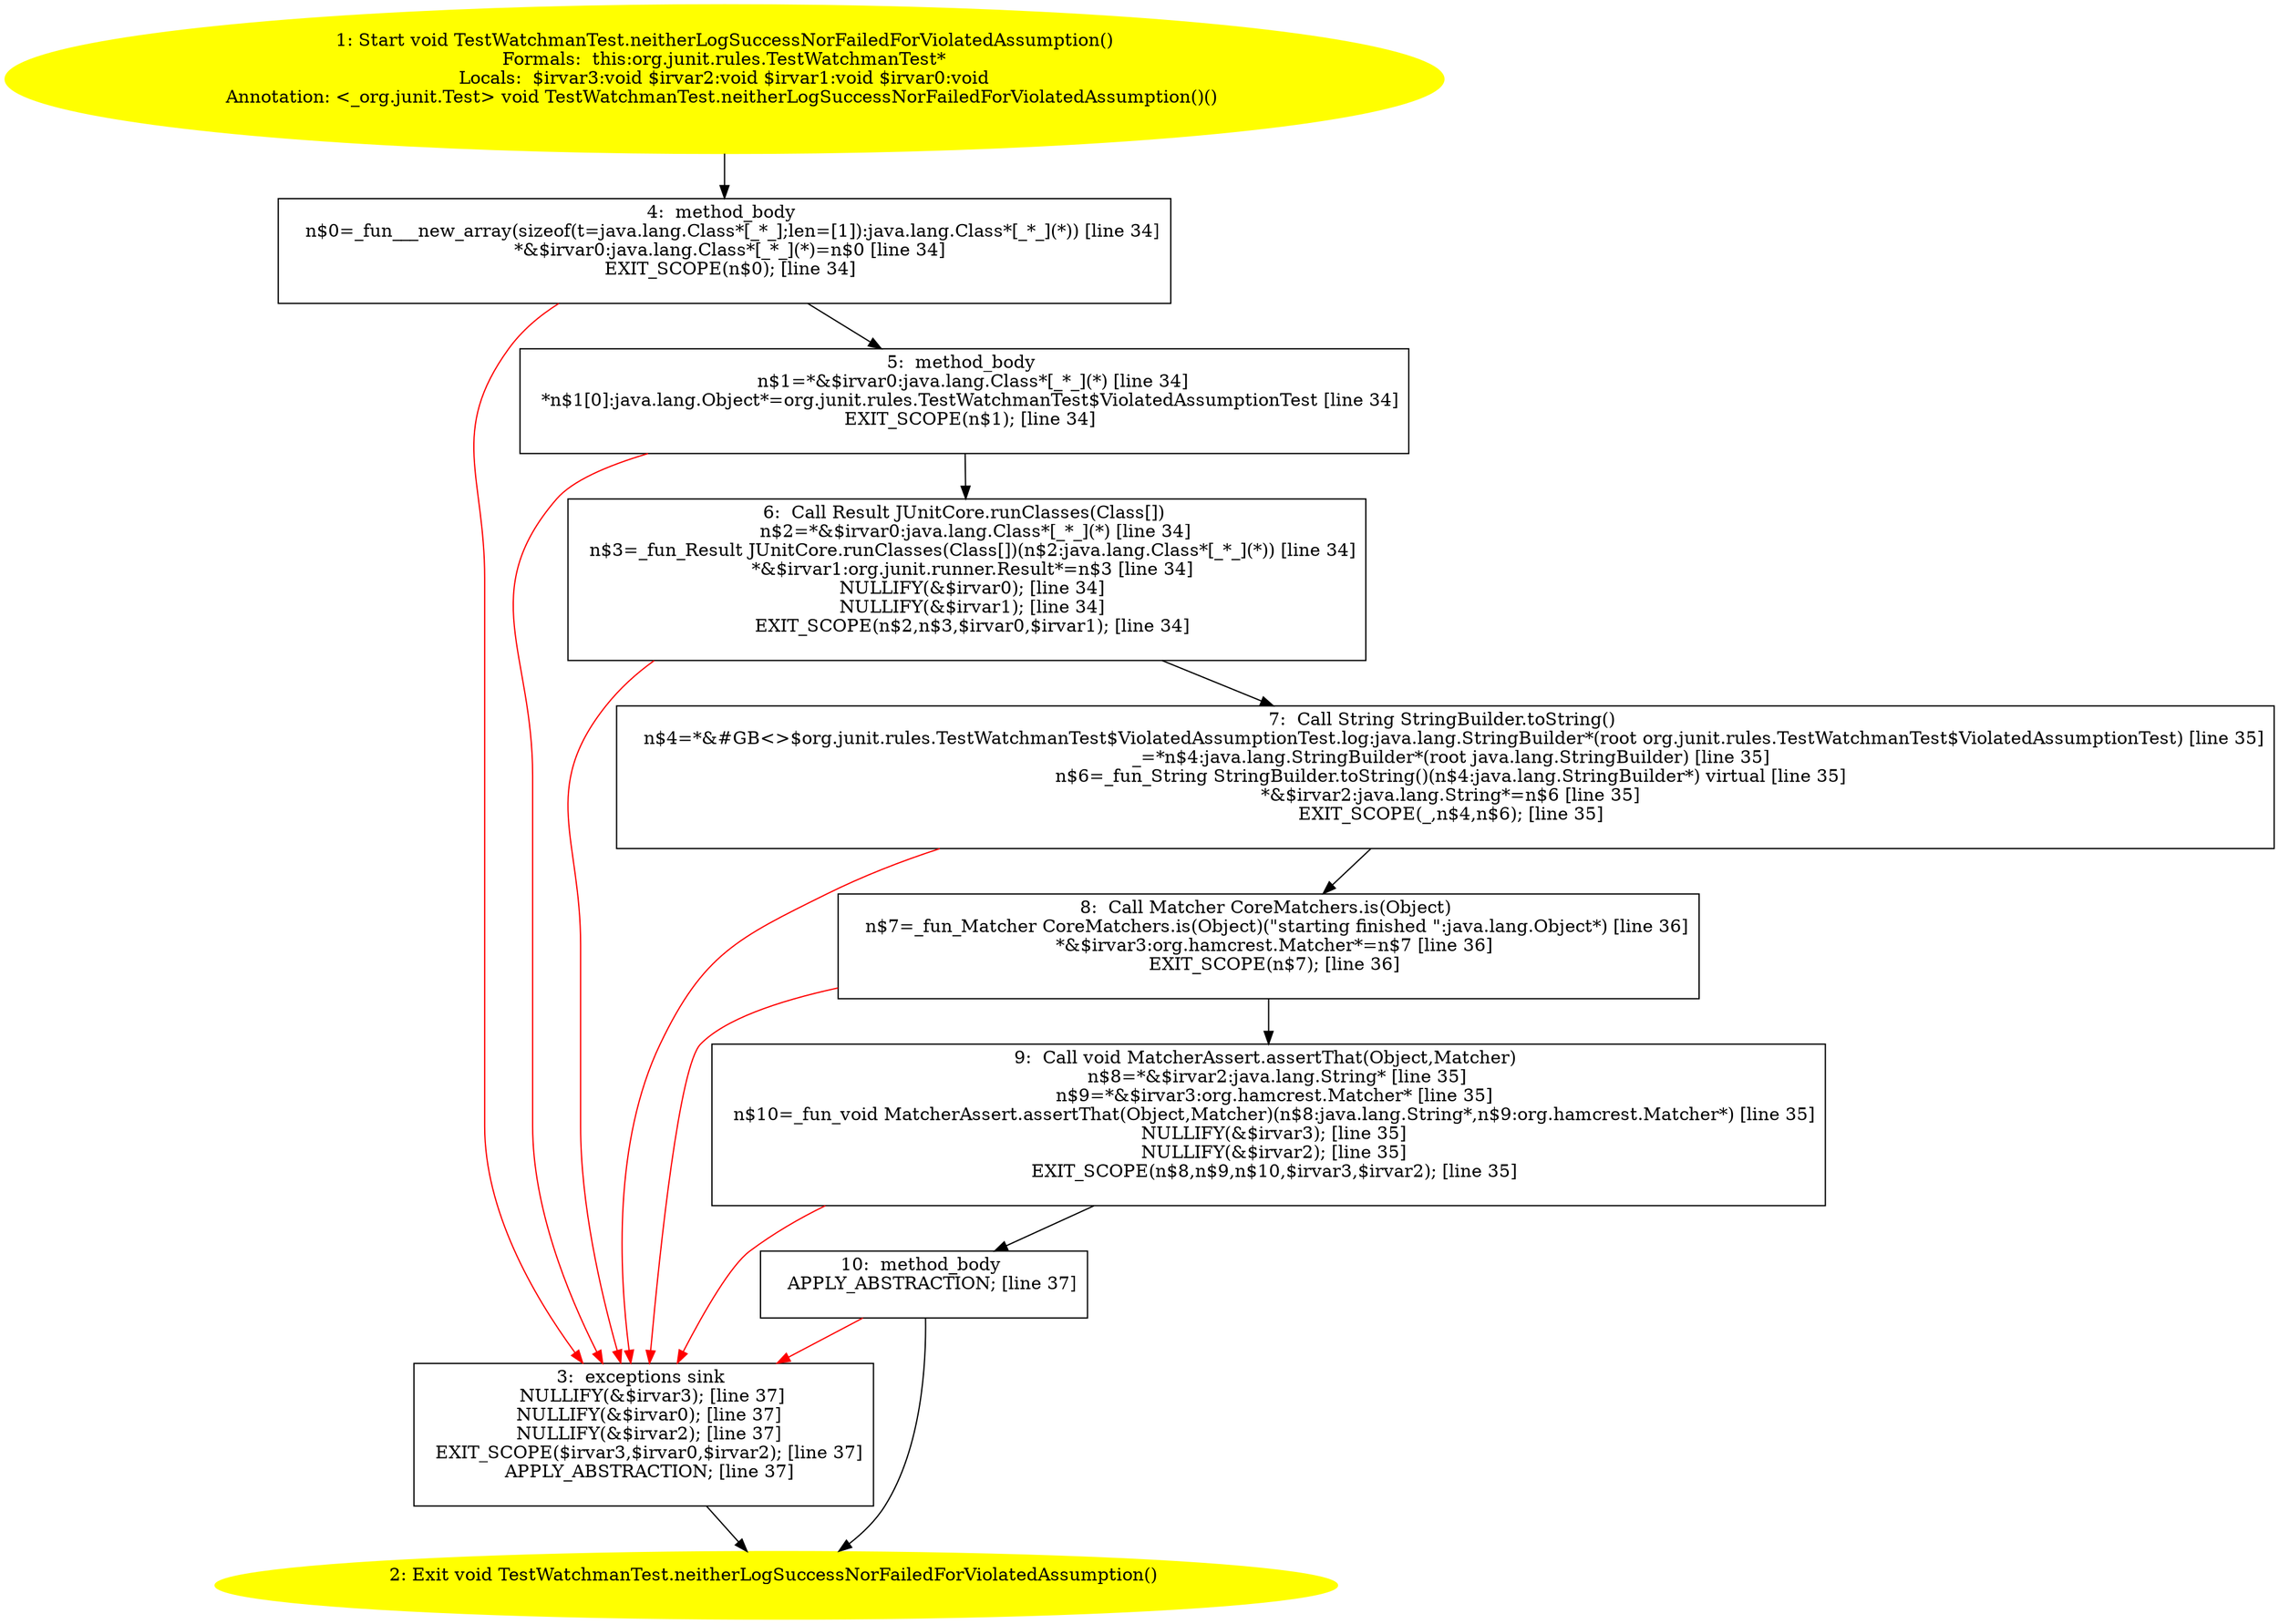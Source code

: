 /* @generated */
digraph cfg {
"org.junit.rules.TestWatchmanTest.neitherLogSuccessNorFailedForViolatedAssumption():void.10692ab04e9a6e268c595c003ea361b5_1" [label="1: Start void TestWatchmanTest.neitherLogSuccessNorFailedForViolatedAssumption()\nFormals:  this:org.junit.rules.TestWatchmanTest*\nLocals:  $irvar3:void $irvar2:void $irvar1:void $irvar0:void\nAnnotation: <_org.junit.Test> void TestWatchmanTest.neitherLogSuccessNorFailedForViolatedAssumption()() \n  " color=yellow style=filled]
	

	 "org.junit.rules.TestWatchmanTest.neitherLogSuccessNorFailedForViolatedAssumption():void.10692ab04e9a6e268c595c003ea361b5_1" -> "org.junit.rules.TestWatchmanTest.neitherLogSuccessNorFailedForViolatedAssumption():void.10692ab04e9a6e268c595c003ea361b5_4" ;
"org.junit.rules.TestWatchmanTest.neitherLogSuccessNorFailedForViolatedAssumption():void.10692ab04e9a6e268c595c003ea361b5_2" [label="2: Exit void TestWatchmanTest.neitherLogSuccessNorFailedForViolatedAssumption() \n  " color=yellow style=filled]
	

"org.junit.rules.TestWatchmanTest.neitherLogSuccessNorFailedForViolatedAssumption():void.10692ab04e9a6e268c595c003ea361b5_3" [label="3:  exceptions sink \n   NULLIFY(&$irvar3); [line 37]\n  NULLIFY(&$irvar0); [line 37]\n  NULLIFY(&$irvar2); [line 37]\n  EXIT_SCOPE($irvar3,$irvar0,$irvar2); [line 37]\n  APPLY_ABSTRACTION; [line 37]\n " shape="box"]
	

	 "org.junit.rules.TestWatchmanTest.neitherLogSuccessNorFailedForViolatedAssumption():void.10692ab04e9a6e268c595c003ea361b5_3" -> "org.junit.rules.TestWatchmanTest.neitherLogSuccessNorFailedForViolatedAssumption():void.10692ab04e9a6e268c595c003ea361b5_2" ;
"org.junit.rules.TestWatchmanTest.neitherLogSuccessNorFailedForViolatedAssumption():void.10692ab04e9a6e268c595c003ea361b5_4" [label="4:  method_body \n   n$0=_fun___new_array(sizeof(t=java.lang.Class*[_*_];len=[1]):java.lang.Class*[_*_](*)) [line 34]\n  *&$irvar0:java.lang.Class*[_*_](*)=n$0 [line 34]\n  EXIT_SCOPE(n$0); [line 34]\n " shape="box"]
	

	 "org.junit.rules.TestWatchmanTest.neitherLogSuccessNorFailedForViolatedAssumption():void.10692ab04e9a6e268c595c003ea361b5_4" -> "org.junit.rules.TestWatchmanTest.neitherLogSuccessNorFailedForViolatedAssumption():void.10692ab04e9a6e268c595c003ea361b5_5" ;
	 "org.junit.rules.TestWatchmanTest.neitherLogSuccessNorFailedForViolatedAssumption():void.10692ab04e9a6e268c595c003ea361b5_4" -> "org.junit.rules.TestWatchmanTest.neitherLogSuccessNorFailedForViolatedAssumption():void.10692ab04e9a6e268c595c003ea361b5_3" [color="red" ];
"org.junit.rules.TestWatchmanTest.neitherLogSuccessNorFailedForViolatedAssumption():void.10692ab04e9a6e268c595c003ea361b5_5" [label="5:  method_body \n   n$1=*&$irvar0:java.lang.Class*[_*_](*) [line 34]\n  *n$1[0]:java.lang.Object*=org.junit.rules.TestWatchmanTest$ViolatedAssumptionTest [line 34]\n  EXIT_SCOPE(n$1); [line 34]\n " shape="box"]
	

	 "org.junit.rules.TestWatchmanTest.neitherLogSuccessNorFailedForViolatedAssumption():void.10692ab04e9a6e268c595c003ea361b5_5" -> "org.junit.rules.TestWatchmanTest.neitherLogSuccessNorFailedForViolatedAssumption():void.10692ab04e9a6e268c595c003ea361b5_6" ;
	 "org.junit.rules.TestWatchmanTest.neitherLogSuccessNorFailedForViolatedAssumption():void.10692ab04e9a6e268c595c003ea361b5_5" -> "org.junit.rules.TestWatchmanTest.neitherLogSuccessNorFailedForViolatedAssumption():void.10692ab04e9a6e268c595c003ea361b5_3" [color="red" ];
"org.junit.rules.TestWatchmanTest.neitherLogSuccessNorFailedForViolatedAssumption():void.10692ab04e9a6e268c595c003ea361b5_6" [label="6:  Call Result JUnitCore.runClasses(Class[]) \n   n$2=*&$irvar0:java.lang.Class*[_*_](*) [line 34]\n  n$3=_fun_Result JUnitCore.runClasses(Class[])(n$2:java.lang.Class*[_*_](*)) [line 34]\n  *&$irvar1:org.junit.runner.Result*=n$3 [line 34]\n  NULLIFY(&$irvar0); [line 34]\n  NULLIFY(&$irvar1); [line 34]\n  EXIT_SCOPE(n$2,n$3,$irvar0,$irvar1); [line 34]\n " shape="box"]
	

	 "org.junit.rules.TestWatchmanTest.neitherLogSuccessNorFailedForViolatedAssumption():void.10692ab04e9a6e268c595c003ea361b5_6" -> "org.junit.rules.TestWatchmanTest.neitherLogSuccessNorFailedForViolatedAssumption():void.10692ab04e9a6e268c595c003ea361b5_7" ;
	 "org.junit.rules.TestWatchmanTest.neitherLogSuccessNorFailedForViolatedAssumption():void.10692ab04e9a6e268c595c003ea361b5_6" -> "org.junit.rules.TestWatchmanTest.neitherLogSuccessNorFailedForViolatedAssumption():void.10692ab04e9a6e268c595c003ea361b5_3" [color="red" ];
"org.junit.rules.TestWatchmanTest.neitherLogSuccessNorFailedForViolatedAssumption():void.10692ab04e9a6e268c595c003ea361b5_7" [label="7:  Call String StringBuilder.toString() \n   n$4=*&#GB<>$org.junit.rules.TestWatchmanTest$ViolatedAssumptionTest.log:java.lang.StringBuilder*(root org.junit.rules.TestWatchmanTest$ViolatedAssumptionTest) [line 35]\n  _=*n$4:java.lang.StringBuilder*(root java.lang.StringBuilder) [line 35]\n  n$6=_fun_String StringBuilder.toString()(n$4:java.lang.StringBuilder*) virtual [line 35]\n  *&$irvar2:java.lang.String*=n$6 [line 35]\n  EXIT_SCOPE(_,n$4,n$6); [line 35]\n " shape="box"]
	

	 "org.junit.rules.TestWatchmanTest.neitherLogSuccessNorFailedForViolatedAssumption():void.10692ab04e9a6e268c595c003ea361b5_7" -> "org.junit.rules.TestWatchmanTest.neitherLogSuccessNorFailedForViolatedAssumption():void.10692ab04e9a6e268c595c003ea361b5_8" ;
	 "org.junit.rules.TestWatchmanTest.neitherLogSuccessNorFailedForViolatedAssumption():void.10692ab04e9a6e268c595c003ea361b5_7" -> "org.junit.rules.TestWatchmanTest.neitherLogSuccessNorFailedForViolatedAssumption():void.10692ab04e9a6e268c595c003ea361b5_3" [color="red" ];
"org.junit.rules.TestWatchmanTest.neitherLogSuccessNorFailedForViolatedAssumption():void.10692ab04e9a6e268c595c003ea361b5_8" [label="8:  Call Matcher CoreMatchers.is(Object) \n   n$7=_fun_Matcher CoreMatchers.is(Object)(\"starting finished \":java.lang.Object*) [line 36]\n  *&$irvar3:org.hamcrest.Matcher*=n$7 [line 36]\n  EXIT_SCOPE(n$7); [line 36]\n " shape="box"]
	

	 "org.junit.rules.TestWatchmanTest.neitherLogSuccessNorFailedForViolatedAssumption():void.10692ab04e9a6e268c595c003ea361b5_8" -> "org.junit.rules.TestWatchmanTest.neitherLogSuccessNorFailedForViolatedAssumption():void.10692ab04e9a6e268c595c003ea361b5_9" ;
	 "org.junit.rules.TestWatchmanTest.neitherLogSuccessNorFailedForViolatedAssumption():void.10692ab04e9a6e268c595c003ea361b5_8" -> "org.junit.rules.TestWatchmanTest.neitherLogSuccessNorFailedForViolatedAssumption():void.10692ab04e9a6e268c595c003ea361b5_3" [color="red" ];
"org.junit.rules.TestWatchmanTest.neitherLogSuccessNorFailedForViolatedAssumption():void.10692ab04e9a6e268c595c003ea361b5_9" [label="9:  Call void MatcherAssert.assertThat(Object,Matcher) \n   n$8=*&$irvar2:java.lang.String* [line 35]\n  n$9=*&$irvar3:org.hamcrest.Matcher* [line 35]\n  n$10=_fun_void MatcherAssert.assertThat(Object,Matcher)(n$8:java.lang.String*,n$9:org.hamcrest.Matcher*) [line 35]\n  NULLIFY(&$irvar3); [line 35]\n  NULLIFY(&$irvar2); [line 35]\n  EXIT_SCOPE(n$8,n$9,n$10,$irvar3,$irvar2); [line 35]\n " shape="box"]
	

	 "org.junit.rules.TestWatchmanTest.neitherLogSuccessNorFailedForViolatedAssumption():void.10692ab04e9a6e268c595c003ea361b5_9" -> "org.junit.rules.TestWatchmanTest.neitherLogSuccessNorFailedForViolatedAssumption():void.10692ab04e9a6e268c595c003ea361b5_10" ;
	 "org.junit.rules.TestWatchmanTest.neitherLogSuccessNorFailedForViolatedAssumption():void.10692ab04e9a6e268c595c003ea361b5_9" -> "org.junit.rules.TestWatchmanTest.neitherLogSuccessNorFailedForViolatedAssumption():void.10692ab04e9a6e268c595c003ea361b5_3" [color="red" ];
"org.junit.rules.TestWatchmanTest.neitherLogSuccessNorFailedForViolatedAssumption():void.10692ab04e9a6e268c595c003ea361b5_10" [label="10:  method_body \n   APPLY_ABSTRACTION; [line 37]\n " shape="box"]
	

	 "org.junit.rules.TestWatchmanTest.neitherLogSuccessNorFailedForViolatedAssumption():void.10692ab04e9a6e268c595c003ea361b5_10" -> "org.junit.rules.TestWatchmanTest.neitherLogSuccessNorFailedForViolatedAssumption():void.10692ab04e9a6e268c595c003ea361b5_2" ;
	 "org.junit.rules.TestWatchmanTest.neitherLogSuccessNorFailedForViolatedAssumption():void.10692ab04e9a6e268c595c003ea361b5_10" -> "org.junit.rules.TestWatchmanTest.neitherLogSuccessNorFailedForViolatedAssumption():void.10692ab04e9a6e268c595c003ea361b5_3" [color="red" ];
}

